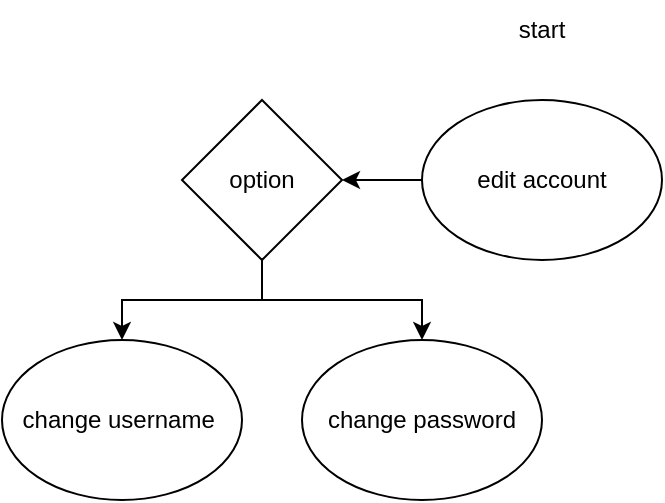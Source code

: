 <mxfile version="20.3.7" type="device"><diagram id="ZYMSeUYeRvEHmVWHijhF" name="Page-1"><mxGraphModel dx="719" dy="664" grid="1" gridSize="10" guides="1" tooltips="1" connect="1" arrows="1" fold="1" page="1" pageScale="1" pageWidth="850" pageHeight="1100" math="0" shadow="0"><root><mxCell id="0"/><mxCell id="1" parent="0"/><mxCell id="7ASaV6NB1WYEfRjpKzaT-8" style="edgeStyle=orthogonalEdgeStyle;rounded=0;orthogonalLoop=1;jettySize=auto;html=1;entryX=1;entryY=0.5;entryDx=0;entryDy=0;" edge="1" parent="1" source="7ASaV6NB1WYEfRjpKzaT-1" target="7ASaV6NB1WYEfRjpKzaT-4"><mxGeometry relative="1" as="geometry"/></mxCell><mxCell id="7ASaV6NB1WYEfRjpKzaT-1" value="edit account" style="ellipse;whiteSpace=wrap;html=1;" vertex="1" parent="1"><mxGeometry x="300" y="110" width="120" height="80" as="geometry"/></mxCell><mxCell id="7ASaV6NB1WYEfRjpKzaT-2" value="start" style="text;html=1;strokeColor=none;fillColor=none;align=center;verticalAlign=middle;whiteSpace=wrap;rounded=0;" vertex="1" parent="1"><mxGeometry x="330" y="60" width="60" height="30" as="geometry"/></mxCell><mxCell id="7ASaV6NB1WYEfRjpKzaT-3" value="change username&amp;nbsp;" style="ellipse;whiteSpace=wrap;html=1;" vertex="1" parent="1"><mxGeometry x="90" y="230" width="120" height="80" as="geometry"/></mxCell><mxCell id="7ASaV6NB1WYEfRjpKzaT-6" style="edgeStyle=orthogonalEdgeStyle;rounded=0;orthogonalLoop=1;jettySize=auto;html=1;entryX=0.5;entryY=0;entryDx=0;entryDy=0;" edge="1" parent="1" source="7ASaV6NB1WYEfRjpKzaT-4" target="7ASaV6NB1WYEfRjpKzaT-3"><mxGeometry relative="1" as="geometry"/></mxCell><mxCell id="7ASaV6NB1WYEfRjpKzaT-7" style="edgeStyle=orthogonalEdgeStyle;rounded=0;orthogonalLoop=1;jettySize=auto;html=1;entryX=0.5;entryY=0;entryDx=0;entryDy=0;" edge="1" parent="1" source="7ASaV6NB1WYEfRjpKzaT-4" target="7ASaV6NB1WYEfRjpKzaT-5"><mxGeometry relative="1" as="geometry"/></mxCell><mxCell id="7ASaV6NB1WYEfRjpKzaT-4" value="option" style="rhombus;whiteSpace=wrap;html=1;" vertex="1" parent="1"><mxGeometry x="180" y="110" width="80" height="80" as="geometry"/></mxCell><mxCell id="7ASaV6NB1WYEfRjpKzaT-5" value="change password" style="ellipse;whiteSpace=wrap;html=1;" vertex="1" parent="1"><mxGeometry x="240" y="230" width="120" height="80" as="geometry"/></mxCell></root></mxGraphModel></diagram></mxfile>